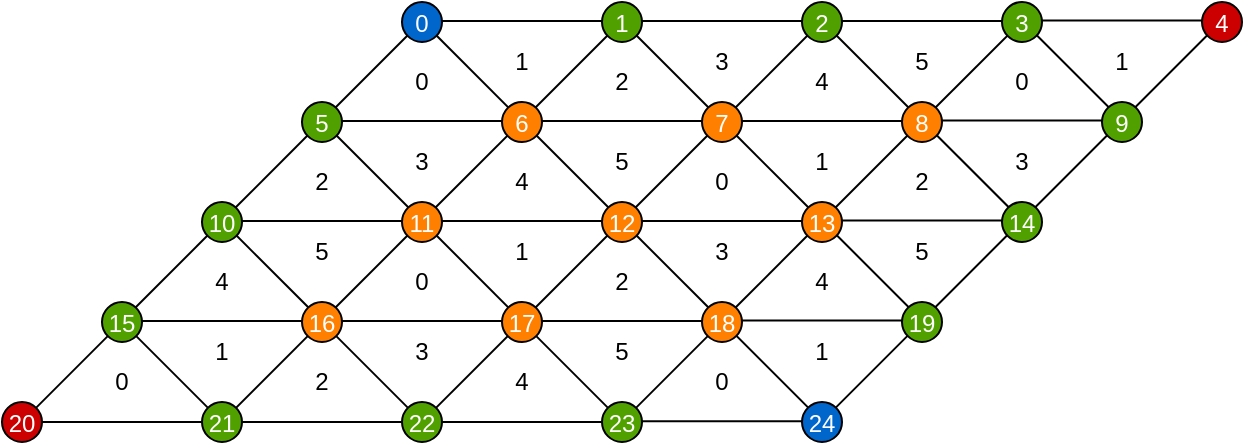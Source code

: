<mxfile version="13.3.9" type="device"><diagram id="CzkNU1uAGpIKaqPz-2LC" name="Page-1"><mxGraphModel dx="621" dy="461" grid="1" gridSize="10" guides="1" tooltips="1" connect="1" arrows="1" fold="1" page="1" pageScale="1" pageWidth="850" pageHeight="1100" math="0" shadow="0"><root><mxCell id="0"/><mxCell id="1" parent="0"/><mxCell id="ZtSdgKxlub23P8rNZC8r-313" value="" style="endArrow=none;html=1;" parent="1" edge="1"><mxGeometry width="50" height="50" relative="1" as="geometry"><mxPoint x="200" y="159.52" as="sourcePoint"/><mxPoint x="250" y="109.52" as="targetPoint"/></mxGeometry></mxCell><mxCell id="ZtSdgKxlub23P8rNZC8r-314" value="" style="endArrow=none;html=1;" parent="1" edge="1"><mxGeometry width="50" height="50" relative="1" as="geometry"><mxPoint x="300" y="159.52" as="sourcePoint"/><mxPoint x="250" y="109.52" as="targetPoint"/></mxGeometry></mxCell><mxCell id="ZtSdgKxlub23P8rNZC8r-315" value="" style="endArrow=none;html=1;" parent="1" edge="1"><mxGeometry width="50" height="50" relative="1" as="geometry"><mxPoint x="300" y="159.52" as="sourcePoint"/><mxPoint x="350" y="109.52" as="targetPoint"/></mxGeometry></mxCell><mxCell id="ZtSdgKxlub23P8rNZC8r-316" value="" style="endArrow=none;html=1;" parent="1" edge="1"><mxGeometry width="50" height="50" relative="1" as="geometry"><mxPoint x="250" y="109.52" as="sourcePoint"/><mxPoint x="350" y="109.52" as="targetPoint"/></mxGeometry></mxCell><mxCell id="ZtSdgKxlub23P8rNZC8r-317" value="" style="endArrow=none;html=1;" parent="1" edge="1"><mxGeometry width="50" height="50" relative="1" as="geometry"><mxPoint x="200" y="159.52" as="sourcePoint"/><mxPoint x="300" y="159.52" as="targetPoint"/></mxGeometry></mxCell><mxCell id="ZtSdgKxlub23P8rNZC8r-349" value="" style="endArrow=none;html=1;" parent="1" edge="1"><mxGeometry width="50" height="50" relative="1" as="geometry"><mxPoint x="400" y="159.52" as="sourcePoint"/><mxPoint x="350" y="109.52" as="targetPoint"/></mxGeometry></mxCell><mxCell id="ZtSdgKxlub23P8rNZC8r-350" value="" style="endArrow=none;html=1;" parent="1" edge="1"><mxGeometry width="50" height="50" relative="1" as="geometry"><mxPoint x="400" y="159.52" as="sourcePoint"/><mxPoint x="450" y="109.52" as="targetPoint"/></mxGeometry></mxCell><mxCell id="ZtSdgKxlub23P8rNZC8r-351" value="" style="endArrow=none;html=1;" parent="1" edge="1"><mxGeometry width="50" height="50" relative="1" as="geometry"><mxPoint x="350" y="109.52" as="sourcePoint"/><mxPoint x="450" y="109.52" as="targetPoint"/></mxGeometry></mxCell><mxCell id="ZtSdgKxlub23P8rNZC8r-352" value="" style="endArrow=none;html=1;" parent="1" edge="1"><mxGeometry width="50" height="50" relative="1" as="geometry"><mxPoint x="300" y="159.52" as="sourcePoint"/><mxPoint x="400" y="159.52" as="targetPoint"/></mxGeometry></mxCell><mxCell id="ZtSdgKxlub23P8rNZC8r-353" value="" style="endArrow=none;html=1;" parent="1" edge="1"><mxGeometry width="50" height="50" relative="1" as="geometry"><mxPoint x="500" y="159.52" as="sourcePoint"/><mxPoint x="450" y="109.52" as="targetPoint"/></mxGeometry></mxCell><mxCell id="ZtSdgKxlub23P8rNZC8r-354" value="" style="endArrow=none;html=1;" parent="1" edge="1"><mxGeometry width="50" height="50" relative="1" as="geometry"><mxPoint x="500" y="159.52" as="sourcePoint"/><mxPoint x="550" y="109.52" as="targetPoint"/></mxGeometry></mxCell><mxCell id="ZtSdgKxlub23P8rNZC8r-355" value="" style="endArrow=none;html=1;" parent="1" edge="1"><mxGeometry width="50" height="50" relative="1" as="geometry"><mxPoint x="450" y="109.52" as="sourcePoint"/><mxPoint x="550" y="109.52" as="targetPoint"/></mxGeometry></mxCell><mxCell id="ZtSdgKxlub23P8rNZC8r-356" value="" style="endArrow=none;html=1;" parent="1" edge="1"><mxGeometry width="50" height="50" relative="1" as="geometry"><mxPoint x="400" y="159.52" as="sourcePoint"/><mxPoint x="500" y="159.52" as="targetPoint"/></mxGeometry></mxCell><mxCell id="ZtSdgKxlub23P8rNZC8r-357" value="" style="endArrow=none;html=1;" parent="1" edge="1"><mxGeometry width="50" height="50" relative="1" as="geometry"><mxPoint x="250" y="109.52" as="sourcePoint"/><mxPoint x="300" y="59.52" as="targetPoint"/></mxGeometry></mxCell><mxCell id="ZtSdgKxlub23P8rNZC8r-358" value="" style="endArrow=none;html=1;" parent="1" edge="1"><mxGeometry width="50" height="50" relative="1" as="geometry"><mxPoint x="350" y="109.52" as="sourcePoint"/><mxPoint x="300" y="59.52" as="targetPoint"/></mxGeometry></mxCell><mxCell id="ZtSdgKxlub23P8rNZC8r-359" value="" style="endArrow=none;html=1;" parent="1" edge="1"><mxGeometry width="50" height="50" relative="1" as="geometry"><mxPoint x="350" y="109.52" as="sourcePoint"/><mxPoint x="400" y="59.52" as="targetPoint"/></mxGeometry></mxCell><mxCell id="ZtSdgKxlub23P8rNZC8r-360" value="" style="endArrow=none;html=1;" parent="1" edge="1"><mxGeometry width="50" height="50" relative="1" as="geometry"><mxPoint x="300" y="59.52" as="sourcePoint"/><mxPoint x="400" y="59.52" as="targetPoint"/></mxGeometry></mxCell><mxCell id="ZtSdgKxlub23P8rNZC8r-362" value="" style="endArrow=none;html=1;" parent="1" edge="1"><mxGeometry width="50" height="50" relative="1" as="geometry"><mxPoint x="450" y="109.52" as="sourcePoint"/><mxPoint x="400" y="59.52" as="targetPoint"/></mxGeometry></mxCell><mxCell id="ZtSdgKxlub23P8rNZC8r-363" value="" style="endArrow=none;html=1;" parent="1" edge="1"><mxGeometry width="50" height="50" relative="1" as="geometry"><mxPoint x="450" y="109.52" as="sourcePoint"/><mxPoint x="500" y="59.52" as="targetPoint"/></mxGeometry></mxCell><mxCell id="ZtSdgKxlub23P8rNZC8r-364" value="" style="endArrow=none;html=1;" parent="1" edge="1"><mxGeometry width="50" height="50" relative="1" as="geometry"><mxPoint x="400" y="59.52" as="sourcePoint"/><mxPoint x="500" y="59.52" as="targetPoint"/></mxGeometry></mxCell><mxCell id="ZtSdgKxlub23P8rNZC8r-366" value="" style="endArrow=none;html=1;" parent="1" edge="1"><mxGeometry width="50" height="50" relative="1" as="geometry"><mxPoint x="550" y="109.52" as="sourcePoint"/><mxPoint x="500" y="59.52" as="targetPoint"/></mxGeometry></mxCell><mxCell id="ZtSdgKxlub23P8rNZC8r-367" value="" style="endArrow=none;html=1;" parent="1" edge="1"><mxGeometry width="50" height="50" relative="1" as="geometry"><mxPoint x="550" y="109.52" as="sourcePoint"/><mxPoint x="600" y="59.52" as="targetPoint"/></mxGeometry></mxCell><mxCell id="ZtSdgKxlub23P8rNZC8r-368" value="" style="endArrow=none;html=1;" parent="1" edge="1"><mxGeometry width="50" height="50" relative="1" as="geometry"><mxPoint x="500" y="59.52" as="sourcePoint"/><mxPoint x="600" y="59.52" as="targetPoint"/></mxGeometry></mxCell><mxCell id="ZtSdgKxlub23P8rNZC8r-370" value="" style="endArrow=none;html=1;" parent="1" edge="1"><mxGeometry width="50" height="50" relative="1" as="geometry"><mxPoint x="300" y="59.52" as="sourcePoint"/><mxPoint x="350" y="9.52" as="targetPoint"/></mxGeometry></mxCell><mxCell id="ZtSdgKxlub23P8rNZC8r-371" value="" style="endArrow=none;html=1;" parent="1" edge="1"><mxGeometry width="50" height="50" relative="1" as="geometry"><mxPoint x="400" y="59.52" as="sourcePoint"/><mxPoint x="350" y="9.52" as="targetPoint"/></mxGeometry></mxCell><mxCell id="ZtSdgKxlub23P8rNZC8r-372" value="" style="endArrow=none;html=1;" parent="1" edge="1"><mxGeometry width="50" height="50" relative="1" as="geometry"><mxPoint x="400" y="59.52" as="sourcePoint"/><mxPoint x="450" y="9.52" as="targetPoint"/></mxGeometry></mxCell><mxCell id="ZtSdgKxlub23P8rNZC8r-373" value="" style="endArrow=none;html=1;" parent="1" edge="1"><mxGeometry width="50" height="50" relative="1" as="geometry"><mxPoint x="350" y="9.52" as="sourcePoint"/><mxPoint x="450" y="9.52" as="targetPoint"/></mxGeometry></mxCell><mxCell id="ZtSdgKxlub23P8rNZC8r-374" value="" style="endArrow=none;html=1;" parent="1" edge="1"><mxGeometry width="50" height="50" relative="1" as="geometry"><mxPoint x="500" y="59.52" as="sourcePoint"/><mxPoint x="450" y="9.52" as="targetPoint"/></mxGeometry></mxCell><mxCell id="ZtSdgKxlub23P8rNZC8r-375" value="" style="endArrow=none;html=1;" parent="1" edge="1"><mxGeometry width="50" height="50" relative="1" as="geometry"><mxPoint x="500" y="59.52" as="sourcePoint"/><mxPoint x="550" y="9.52" as="targetPoint"/></mxGeometry></mxCell><mxCell id="ZtSdgKxlub23P8rNZC8r-376" value="" style="endArrow=none;html=1;" parent="1" edge="1"><mxGeometry width="50" height="50" relative="1" as="geometry"><mxPoint x="450" y="9.52" as="sourcePoint"/><mxPoint x="550" y="9.52" as="targetPoint"/></mxGeometry></mxCell><mxCell id="ZtSdgKxlub23P8rNZC8r-377" value="" style="endArrow=none;html=1;" parent="1" edge="1"><mxGeometry width="50" height="50" relative="1" as="geometry"><mxPoint x="600" y="59.52" as="sourcePoint"/><mxPoint x="550" y="9.52" as="targetPoint"/></mxGeometry></mxCell><mxCell id="ZtSdgKxlub23P8rNZC8r-378" value="" style="endArrow=none;html=1;" parent="1" edge="1"><mxGeometry width="50" height="50" relative="1" as="geometry"><mxPoint x="600" y="59.52" as="sourcePoint"/><mxPoint x="650" y="9.52" as="targetPoint"/></mxGeometry></mxCell><mxCell id="ZtSdgKxlub23P8rNZC8r-379" value="" style="endArrow=none;html=1;" parent="1" edge="1"><mxGeometry width="50" height="50" relative="1" as="geometry"><mxPoint x="550" y="9.52" as="sourcePoint"/><mxPoint x="650" y="9.52" as="targetPoint"/></mxGeometry></mxCell><mxCell id="ZtSdgKxlub23P8rNZC8r-381" value="1" style="text;html=1;strokeColor=none;fillColor=none;align=center;verticalAlign=middle;whiteSpace=wrap;rounded=0;" parent="1" vertex="1"><mxGeometry x="390" y="20" width="20" height="20" as="geometry"/></mxCell><mxCell id="ZtSdgKxlub23P8rNZC8r-384" value="4" style="text;html=1;strokeColor=none;fillColor=none;align=center;verticalAlign=middle;whiteSpace=wrap;rounded=0;" parent="1" vertex="1"><mxGeometry x="390" y="80.0" width="20" height="20" as="geometry"/></mxCell><mxCell id="ZtSdgKxlub23P8rNZC8r-387" value="3" style="text;html=1;strokeColor=none;fillColor=none;align=center;verticalAlign=middle;whiteSpace=wrap;rounded=0;" parent="1" vertex="1"><mxGeometry x="490" y="20" width="20" height="20" as="geometry"/></mxCell><mxCell id="ZtSdgKxlub23P8rNZC8r-390" value="0" style="text;html=1;strokeColor=none;fillColor=none;align=center;verticalAlign=middle;whiteSpace=wrap;rounded=0;" parent="1" vertex="1"><mxGeometry x="490" y="80.0" width="20" height="20" as="geometry"/></mxCell><mxCell id="ZtSdgKxlub23P8rNZC8r-392" value="0" style="text;html=1;strokeColor=none;fillColor=none;align=center;verticalAlign=middle;whiteSpace=wrap;rounded=0;" parent="1" vertex="1"><mxGeometry x="340" y="30.0" width="20" height="20" as="geometry"/></mxCell><mxCell id="ZtSdgKxlub23P8rNZC8r-395" value="2" style="text;html=1;strokeColor=none;fillColor=none;align=center;verticalAlign=middle;whiteSpace=wrap;rounded=0;" parent="1" vertex="1"><mxGeometry x="440" y="30" width="20" height="20" as="geometry"/></mxCell><mxCell id="ZtSdgKxlub23P8rNZC8r-398" value="4" style="text;html=1;strokeColor=none;fillColor=none;align=center;verticalAlign=middle;whiteSpace=wrap;rounded=0;" parent="1" vertex="1"><mxGeometry x="540" y="30" width="20" height="20" as="geometry"/></mxCell><mxCell id="ZtSdgKxlub23P8rNZC8r-404" value="5" style="text;html=1;strokeColor=none;fillColor=none;align=center;verticalAlign=middle;whiteSpace=wrap;rounded=0;" parent="1" vertex="1"><mxGeometry x="590" y="20.0" width="20" height="20" as="geometry"/></mxCell><mxCell id="ZtSdgKxlub23P8rNZC8r-407" value="1" style="text;html=1;strokeColor=none;fillColor=none;align=center;verticalAlign=middle;whiteSpace=wrap;rounded=0;" parent="1" vertex="1"><mxGeometry x="540" y="70.0" width="20" height="20" as="geometry"/></mxCell><mxCell id="ZtSdgKxlub23P8rNZC8r-410" value="3" style="text;html=1;strokeColor=none;fillColor=none;align=center;verticalAlign=middle;whiteSpace=wrap;rounded=0;" parent="1" vertex="1"><mxGeometry x="490" y="114.67" width="20" height="20" as="geometry"/></mxCell><mxCell id="ZtSdgKxlub23P8rNZC8r-412" value="5" style="text;html=1;strokeColor=none;fillColor=none;align=center;verticalAlign=middle;whiteSpace=wrap;rounded=0;" parent="1" vertex="1"><mxGeometry x="440" y="70.0" width="20" height="20" as="geometry"/></mxCell><mxCell id="ZtSdgKxlub23P8rNZC8r-415" value="2" style="text;html=1;strokeColor=none;fillColor=none;align=center;verticalAlign=middle;whiteSpace=wrap;rounded=0;" parent="1" vertex="1"><mxGeometry x="440" y="130.0" width="20" height="20" as="geometry"/></mxCell><mxCell id="ZtSdgKxlub23P8rNZC8r-418" value="3" style="text;html=1;strokeColor=none;fillColor=none;align=center;verticalAlign=middle;whiteSpace=wrap;rounded=0;" parent="1" vertex="1"><mxGeometry x="340" y="70.0" width="20" height="20" as="geometry"/></mxCell><mxCell id="ZtSdgKxlub23P8rNZC8r-421" value="0" style="text;html=1;strokeColor=none;fillColor=none;align=center;verticalAlign=middle;whiteSpace=wrap;rounded=0;" parent="1" vertex="1"><mxGeometry x="340" y="130.0" width="20" height="20" as="geometry"/></mxCell><mxCell id="ZtSdgKxlub23P8rNZC8r-425" value="2" style="text;html=1;strokeColor=none;fillColor=none;align=center;verticalAlign=middle;whiteSpace=wrap;rounded=0;" parent="1" vertex="1"><mxGeometry x="290" y="80.0" width="20" height="20" as="geometry"/></mxCell><mxCell id="ZtSdgKxlub23P8rNZC8r-428" value="4" style="text;html=1;strokeColor=none;fillColor=none;align=center;verticalAlign=middle;whiteSpace=wrap;rounded=0;" parent="1" vertex="1"><mxGeometry x="240" y="130.0" width="20" height="20" as="geometry"/></mxCell><mxCell id="ZtSdgKxlub23P8rNZC8r-431" value="5" style="text;html=1;strokeColor=none;fillColor=none;align=center;verticalAlign=middle;whiteSpace=wrap;rounded=0;" parent="1" vertex="1"><mxGeometry x="290" y="114.67" width="20" height="20" as="geometry"/></mxCell><mxCell id="ZtSdgKxlub23P8rNZC8r-434" value="1" style="text;html=1;strokeColor=none;fillColor=none;align=center;verticalAlign=middle;whiteSpace=wrap;rounded=0;" parent="1" vertex="1"><mxGeometry x="390" y="114.67" width="20" height="20" as="geometry"/></mxCell><mxCell id="EsPdhnEnUCl13PWfDLMl-1" value="" style="endArrow=none;html=1;" parent="1" edge="1"><mxGeometry width="50" height="50" relative="1" as="geometry"><mxPoint x="150" y="209.94" as="sourcePoint"/><mxPoint x="200" y="159.94" as="targetPoint"/></mxGeometry></mxCell><mxCell id="EsPdhnEnUCl13PWfDLMl-2" value="" style="endArrow=none;html=1;" parent="1" edge="1"><mxGeometry width="50" height="50" relative="1" as="geometry"><mxPoint x="250" y="209.94" as="sourcePoint"/><mxPoint x="200" y="159.94" as="targetPoint"/></mxGeometry></mxCell><mxCell id="EsPdhnEnUCl13PWfDLMl-3" value="" style="endArrow=none;html=1;" parent="1" edge="1"><mxGeometry width="50" height="50" relative="1" as="geometry"><mxPoint x="250" y="209.94" as="sourcePoint"/><mxPoint x="300" y="159.94" as="targetPoint"/></mxGeometry></mxCell><mxCell id="EsPdhnEnUCl13PWfDLMl-5" value="" style="endArrow=none;html=1;" parent="1" edge="1"><mxGeometry width="50" height="50" relative="1" as="geometry"><mxPoint x="150" y="209.94" as="sourcePoint"/><mxPoint x="250" y="209.94" as="targetPoint"/></mxGeometry></mxCell><mxCell id="EsPdhnEnUCl13PWfDLMl-6" value="" style="endArrow=none;html=1;" parent="1" edge="1"><mxGeometry width="50" height="50" relative="1" as="geometry"><mxPoint x="350" y="209.94" as="sourcePoint"/><mxPoint x="300" y="159.94" as="targetPoint"/></mxGeometry></mxCell><mxCell id="EsPdhnEnUCl13PWfDLMl-7" value="" style="endArrow=none;html=1;" parent="1" edge="1"><mxGeometry width="50" height="50" relative="1" as="geometry"><mxPoint x="350" y="209.94" as="sourcePoint"/><mxPoint x="400" y="159.94" as="targetPoint"/></mxGeometry></mxCell><mxCell id="EsPdhnEnUCl13PWfDLMl-9" value="" style="endArrow=none;html=1;" parent="1" edge="1"><mxGeometry width="50" height="50" relative="1" as="geometry"><mxPoint x="250" y="209.94" as="sourcePoint"/><mxPoint x="350" y="209.94" as="targetPoint"/></mxGeometry></mxCell><mxCell id="EsPdhnEnUCl13PWfDLMl-10" value="" style="endArrow=none;html=1;" parent="1" edge="1"><mxGeometry width="50" height="50" relative="1" as="geometry"><mxPoint x="450.0" y="209.94" as="sourcePoint"/><mxPoint x="400" y="159.94" as="targetPoint"/></mxGeometry></mxCell><mxCell id="EsPdhnEnUCl13PWfDLMl-11" value="" style="endArrow=none;html=1;" parent="1" edge="1"><mxGeometry width="50" height="50" relative="1" as="geometry"><mxPoint x="450.0" y="209.94" as="sourcePoint"/><mxPoint x="500" y="159.94" as="targetPoint"/></mxGeometry></mxCell><mxCell id="EsPdhnEnUCl13PWfDLMl-13" value="" style="endArrow=none;html=1;" parent="1" edge="1"><mxGeometry width="50" height="50" relative="1" as="geometry"><mxPoint x="350" y="209.94" as="sourcePoint"/><mxPoint x="450.0" y="209.94" as="targetPoint"/></mxGeometry></mxCell><mxCell id="EsPdhnEnUCl13PWfDLMl-16" value="5" style="text;html=1;strokeColor=none;fillColor=none;align=center;verticalAlign=middle;whiteSpace=wrap;rounded=0;" parent="1" vertex="1"><mxGeometry x="440" y="165.36" width="20" height="20" as="geometry"/></mxCell><mxCell id="EsPdhnEnUCl13PWfDLMl-18" value="4" style="text;html=1;strokeColor=none;fillColor=none;align=center;verticalAlign=middle;whiteSpace=wrap;rounded=0;" parent="1" vertex="1"><mxGeometry x="390" y="180" width="20" height="20" as="geometry"/></mxCell><mxCell id="EsPdhnEnUCl13PWfDLMl-21" value="2" style="text;html=1;strokeColor=none;fillColor=none;align=center;verticalAlign=middle;whiteSpace=wrap;rounded=0;" parent="1" vertex="1"><mxGeometry x="290" y="180" width="20" height="20" as="geometry"/></mxCell><mxCell id="EsPdhnEnUCl13PWfDLMl-24" value="0" style="text;html=1;strokeColor=none;fillColor=none;align=center;verticalAlign=middle;whiteSpace=wrap;rounded=0;" parent="1" vertex="1"><mxGeometry x="190" y="180" width="20" height="20" as="geometry"/></mxCell><mxCell id="EsPdhnEnUCl13PWfDLMl-27" value="1" style="text;html=1;strokeColor=none;fillColor=none;align=center;verticalAlign=middle;whiteSpace=wrap;rounded=0;" parent="1" vertex="1"><mxGeometry x="240" y="165.36" width="20" height="20" as="geometry"/></mxCell><mxCell id="EsPdhnEnUCl13PWfDLMl-30" value="3" style="text;html=1;strokeColor=none;fillColor=none;align=center;verticalAlign=middle;whiteSpace=wrap;rounded=0;" parent="1" vertex="1"><mxGeometry x="340" y="165.36" width="20" height="20" as="geometry"/></mxCell><mxCell id="EsPdhnEnUCl13PWfDLMl-35" value="" style="endArrow=none;html=1;" parent="1" edge="1"><mxGeometry width="50" height="50" relative="1" as="geometry"><mxPoint x="600" y="159.25" as="sourcePoint"/><mxPoint x="550" y="109.25" as="targetPoint"/></mxGeometry></mxCell><mxCell id="EsPdhnEnUCl13PWfDLMl-36" value="" style="endArrow=none;html=1;" parent="1" edge="1"><mxGeometry width="50" height="50" relative="1" as="geometry"><mxPoint x="600" y="159.25" as="sourcePoint"/><mxPoint x="650" y="109.25" as="targetPoint"/></mxGeometry></mxCell><mxCell id="EsPdhnEnUCl13PWfDLMl-37" value="" style="endArrow=none;html=1;" parent="1" edge="1"><mxGeometry width="50" height="50" relative="1" as="geometry"><mxPoint x="550" y="109.25" as="sourcePoint"/><mxPoint x="650" y="109.25" as="targetPoint"/></mxGeometry></mxCell><mxCell id="EsPdhnEnUCl13PWfDLMl-38" value="" style="endArrow=none;html=1;" parent="1" edge="1"><mxGeometry width="50" height="50" relative="1" as="geometry"><mxPoint x="500" y="159.25" as="sourcePoint"/><mxPoint x="600" y="159.25" as="targetPoint"/></mxGeometry></mxCell><mxCell id="EsPdhnEnUCl13PWfDLMl-48" value="" style="endArrow=none;html=1;" parent="1" edge="1"><mxGeometry width="50" height="50" relative="1" as="geometry"><mxPoint x="650" y="109.25" as="sourcePoint"/><mxPoint x="600" y="59.25" as="targetPoint"/></mxGeometry></mxCell><mxCell id="EsPdhnEnUCl13PWfDLMl-49" value="" style="endArrow=none;html=1;" parent="1" edge="1"><mxGeometry width="50" height="50" relative="1" as="geometry"><mxPoint x="650" y="109.25" as="sourcePoint"/><mxPoint x="700" y="59.25" as="targetPoint"/></mxGeometry></mxCell><mxCell id="EsPdhnEnUCl13PWfDLMl-50" value="" style="endArrow=none;html=1;" parent="1" edge="1"><mxGeometry width="50" height="50" relative="1" as="geometry"><mxPoint x="600" y="59.25" as="sourcePoint"/><mxPoint x="700" y="59.25" as="targetPoint"/></mxGeometry></mxCell><mxCell id="EsPdhnEnUCl13PWfDLMl-58" value="" style="endArrow=none;html=1;" parent="1" edge="1"><mxGeometry width="50" height="50" relative="1" as="geometry"><mxPoint x="700" y="59.25" as="sourcePoint"/><mxPoint x="650" y="9.25" as="targetPoint"/></mxGeometry></mxCell><mxCell id="EsPdhnEnUCl13PWfDLMl-59" value="" style="endArrow=none;html=1;" parent="1" edge="1"><mxGeometry width="50" height="50" relative="1" as="geometry"><mxPoint x="700" y="59.25" as="sourcePoint"/><mxPoint x="750" y="9.25" as="targetPoint"/></mxGeometry></mxCell><mxCell id="EsPdhnEnUCl13PWfDLMl-60" value="" style="endArrow=none;html=1;" parent="1" edge="1"><mxGeometry width="50" height="50" relative="1" as="geometry"><mxPoint x="650" y="9.25" as="sourcePoint"/><mxPoint x="750" y="9.25" as="targetPoint"/></mxGeometry></mxCell><mxCell id="EsPdhnEnUCl13PWfDLMl-68" value="1" style="text;html=1;strokeColor=none;fillColor=none;align=center;verticalAlign=middle;whiteSpace=wrap;rounded=0;" parent="1" vertex="1"><mxGeometry x="690" y="20" width="20" height="20" as="geometry"/></mxCell><mxCell id="EsPdhnEnUCl13PWfDLMl-79" value="0" style="text;html=1;strokeColor=none;fillColor=none;align=center;verticalAlign=middle;whiteSpace=wrap;rounded=0;" parent="1" vertex="1"><mxGeometry x="640" y="30" width="20" height="20" as="geometry"/></mxCell><mxCell id="EsPdhnEnUCl13PWfDLMl-103" value="3" style="text;html=1;strokeColor=none;fillColor=none;align=center;verticalAlign=middle;whiteSpace=wrap;rounded=0;" parent="1" vertex="1"><mxGeometry x="640" y="70.0" width="20" height="20" as="geometry"/></mxCell><mxCell id="EsPdhnEnUCl13PWfDLMl-110" value="2" style="text;html=1;strokeColor=none;fillColor=none;align=center;verticalAlign=middle;whiteSpace=wrap;rounded=0;" parent="1" vertex="1"><mxGeometry x="590" y="80.0" width="20" height="20" as="geometry"/></mxCell><mxCell id="EsPdhnEnUCl13PWfDLMl-113" value="4" style="text;html=1;strokeColor=none;fillColor=none;align=center;verticalAlign=middle;whiteSpace=wrap;rounded=0;" parent="1" vertex="1"><mxGeometry x="540" y="130" width="20" height="20" as="geometry"/></mxCell><mxCell id="EsPdhnEnUCl13PWfDLMl-116" value="5" style="text;html=1;strokeColor=none;fillColor=none;align=center;verticalAlign=middle;whiteSpace=wrap;rounded=0;" parent="1" vertex="1"><mxGeometry x="590" y="114.67" width="20" height="20" as="geometry"/></mxCell><mxCell id="EsPdhnEnUCl13PWfDLMl-122" value="" style="endArrow=none;html=1;" parent="1" edge="1"><mxGeometry width="50" height="50" relative="1" as="geometry"><mxPoint x="550" y="209.67" as="sourcePoint"/><mxPoint x="500" y="159.67" as="targetPoint"/></mxGeometry></mxCell><mxCell id="EsPdhnEnUCl13PWfDLMl-123" value="" style="endArrow=none;html=1;" parent="1" edge="1"><mxGeometry width="50" height="50" relative="1" as="geometry"><mxPoint x="550" y="209.67" as="sourcePoint"/><mxPoint x="600" y="159.67" as="targetPoint"/></mxGeometry></mxCell><mxCell id="EsPdhnEnUCl13PWfDLMl-124" value="" style="endArrow=none;html=1;" parent="1" edge="1"><mxGeometry width="50" height="50" relative="1" as="geometry"><mxPoint x="450" y="209.67" as="sourcePoint"/><mxPoint x="550" y="209.67" as="targetPoint"/></mxGeometry></mxCell><mxCell id="EsPdhnEnUCl13PWfDLMl-141" value="0" style="text;html=1;strokeColor=none;fillColor=none;align=center;verticalAlign=middle;whiteSpace=wrap;rounded=0;" parent="1" vertex="1"><mxGeometry x="490" y="180.0" width="20" height="20" as="geometry"/></mxCell><mxCell id="EsPdhnEnUCl13PWfDLMl-144" value="1" style="text;html=1;strokeColor=none;fillColor=none;align=center;verticalAlign=middle;whiteSpace=wrap;rounded=0;" parent="1" vertex="1"><mxGeometry x="540" y="165.36" width="20" height="20" as="geometry"/></mxCell><mxCell id="e8R1tpwJaRTpEtoV75pp-1" value="0" style="ellipse;aspect=fixed;align=center;verticalAlign=middle;fontColor=#FFFFFF;fillColor=#0066CC;" vertex="1" parent="1"><mxGeometry x="340" width="20" height="20" as="geometry"/></mxCell><mxCell id="e8R1tpwJaRTpEtoV75pp-2" value="1" style="ellipse;aspect=fixed;align=center;verticalAlign=middle;fontColor=#FFFFFF;fillColor=#50A100;" vertex="1" parent="1"><mxGeometry x="440" width="20" height="20" as="geometry"/></mxCell><mxCell id="e8R1tpwJaRTpEtoV75pp-3" value="2" style="ellipse;aspect=fixed;align=center;verticalAlign=middle;fontColor=#FFFFFF;fillColor=#50A100;" vertex="1" parent="1"><mxGeometry x="540" width="20" height="20" as="geometry"/></mxCell><mxCell id="e8R1tpwJaRTpEtoV75pp-4" value="3" style="ellipse;aspect=fixed;align=center;verticalAlign=middle;fontColor=#FFFFFF;fillColor=#50A100;" vertex="1" parent="1"><mxGeometry x="640" width="20" height="20" as="geometry"/></mxCell><mxCell id="e8R1tpwJaRTpEtoV75pp-5" value="4" style="ellipse;aspect=fixed;align=center;verticalAlign=middle;fillColor=#CC0000;fontColor=#FFFFFF;" vertex="1" parent="1"><mxGeometry x="740" width="20" height="20" as="geometry"/></mxCell><mxCell id="e8R1tpwJaRTpEtoV75pp-6" value="5" style="ellipse;aspect=fixed;align=center;verticalAlign=middle;fontColor=#FFFFFF;fillColor=#50A100;" vertex="1" parent="1"><mxGeometry x="290" y="50" width="20" height="20" as="geometry"/></mxCell><mxCell id="e8R1tpwJaRTpEtoV75pp-7" value="6" style="ellipse;aspect=fixed;align=center;verticalAlign=middle;fillColor=#FF8000;fontColor=#FFFFFF;" vertex="1" parent="1"><mxGeometry x="390" y="50" width="20" height="20" as="geometry"/></mxCell><mxCell id="e8R1tpwJaRTpEtoV75pp-8" value="7" style="ellipse;aspect=fixed;align=center;verticalAlign=middle;fillColor=#FF8000;fontColor=#FFFFFF;" vertex="1" parent="1"><mxGeometry x="490" y="50" width="20" height="20" as="geometry"/></mxCell><mxCell id="e8R1tpwJaRTpEtoV75pp-9" value="8" style="ellipse;aspect=fixed;align=center;verticalAlign=middle;fillColor=#FF8000;fontColor=#FFFFFF;" vertex="1" parent="1"><mxGeometry x="590" y="50" width="20" height="20" as="geometry"/></mxCell><mxCell id="e8R1tpwJaRTpEtoV75pp-10" value="9" style="ellipse;aspect=fixed;align=center;verticalAlign=middle;fontColor=#FFFFFF;fillColor=#50A100;" vertex="1" parent="1"><mxGeometry x="690" y="50" width="20" height="20" as="geometry"/></mxCell><mxCell id="e8R1tpwJaRTpEtoV75pp-11" value="10" style="ellipse;aspect=fixed;align=center;verticalAlign=middle;fontColor=#FFFFFF;fillColor=#50A100;" vertex="1" parent="1"><mxGeometry x="240" y="100" width="20" height="20" as="geometry"/></mxCell><mxCell id="e8R1tpwJaRTpEtoV75pp-12" value="11" style="ellipse;aspect=fixed;align=center;verticalAlign=middle;fillColor=#FF8000;fontColor=#FFFFFF;" vertex="1" parent="1"><mxGeometry x="340" y="100" width="20" height="20" as="geometry"/></mxCell><mxCell id="e8R1tpwJaRTpEtoV75pp-13" value="12" style="ellipse;aspect=fixed;align=center;verticalAlign=middle;fillColor=#FF8000;fontColor=#FFFFFF;" vertex="1" parent="1"><mxGeometry x="440" y="100" width="20" height="20" as="geometry"/></mxCell><mxCell id="e8R1tpwJaRTpEtoV75pp-14" value="13" style="ellipse;aspect=fixed;align=center;verticalAlign=middle;fillColor=#FF8000;fontColor=#FFFFFF;" vertex="1" parent="1"><mxGeometry x="540" y="100" width="20" height="20" as="geometry"/></mxCell><mxCell id="e8R1tpwJaRTpEtoV75pp-15" value="14" style="ellipse;aspect=fixed;align=center;verticalAlign=middle;fontColor=#FFFFFF;fillColor=#50A100;" vertex="1" parent="1"><mxGeometry x="640" y="100" width="20" height="20" as="geometry"/></mxCell><mxCell id="e8R1tpwJaRTpEtoV75pp-16" value="15" style="ellipse;aspect=fixed;align=center;verticalAlign=middle;fontColor=#FFFFFF;fillColor=#50A100;" vertex="1" parent="1"><mxGeometry x="190" y="150" width="20" height="20" as="geometry"/></mxCell><mxCell id="e8R1tpwJaRTpEtoV75pp-17" value="16" style="ellipse;aspect=fixed;align=center;verticalAlign=middle;fillColor=#FF8000;fontColor=#FFFFFF;" vertex="1" parent="1"><mxGeometry x="290" y="150" width="20" height="20" as="geometry"/></mxCell><mxCell id="e8R1tpwJaRTpEtoV75pp-18" value="17" style="ellipse;aspect=fixed;align=center;verticalAlign=middle;fillColor=#FF8000;fontColor=#FFFFFF;" vertex="1" parent="1"><mxGeometry x="390" y="150" width="20" height="20" as="geometry"/></mxCell><mxCell id="e8R1tpwJaRTpEtoV75pp-19" value="18" style="ellipse;aspect=fixed;align=center;verticalAlign=middle;fillColor=#FF8000;fontColor=#FFFFFF;" vertex="1" parent="1"><mxGeometry x="490" y="150" width="20" height="20" as="geometry"/></mxCell><mxCell id="e8R1tpwJaRTpEtoV75pp-20" value="19" style="ellipse;aspect=fixed;align=center;verticalAlign=middle;fontColor=#FFFFFF;fillColor=#50A100;" vertex="1" parent="1"><mxGeometry x="590" y="150" width="20" height="20" as="geometry"/></mxCell><mxCell id="e8R1tpwJaRTpEtoV75pp-21" value="20" style="ellipse;aspect=fixed;align=center;verticalAlign=middle;fillColor=#CC0000;fontColor=#FFFFFF;" vertex="1" parent="1"><mxGeometry x="140" y="200" width="20" height="20" as="geometry"/></mxCell><mxCell id="e8R1tpwJaRTpEtoV75pp-22" value="21" style="ellipse;aspect=fixed;align=center;verticalAlign=middle;fontColor=#FFFFFF;fillColor=#50A100;" vertex="1" parent="1"><mxGeometry x="240" y="200" width="20" height="20" as="geometry"/></mxCell><mxCell id="e8R1tpwJaRTpEtoV75pp-23" value="22" style="ellipse;aspect=fixed;align=center;verticalAlign=middle;fontColor=#FFFFFF;fillColor=#50A100;" vertex="1" parent="1"><mxGeometry x="340" y="200" width="20" height="20" as="geometry"/></mxCell><mxCell id="e8R1tpwJaRTpEtoV75pp-24" value="23" style="ellipse;aspect=fixed;align=center;verticalAlign=middle;fontColor=#FFFFFF;fillColor=#50A100;" vertex="1" parent="1"><mxGeometry x="440" y="200" width="20" height="20" as="geometry"/></mxCell><mxCell id="e8R1tpwJaRTpEtoV75pp-25" value="24" style="ellipse;aspect=fixed;align=center;verticalAlign=middle;fontColor=#FFFFFF;fillColor=#0066CC;" vertex="1" parent="1"><mxGeometry x="540" y="200" width="20" height="20" as="geometry"/></mxCell></root></mxGraphModel></diagram></mxfile>